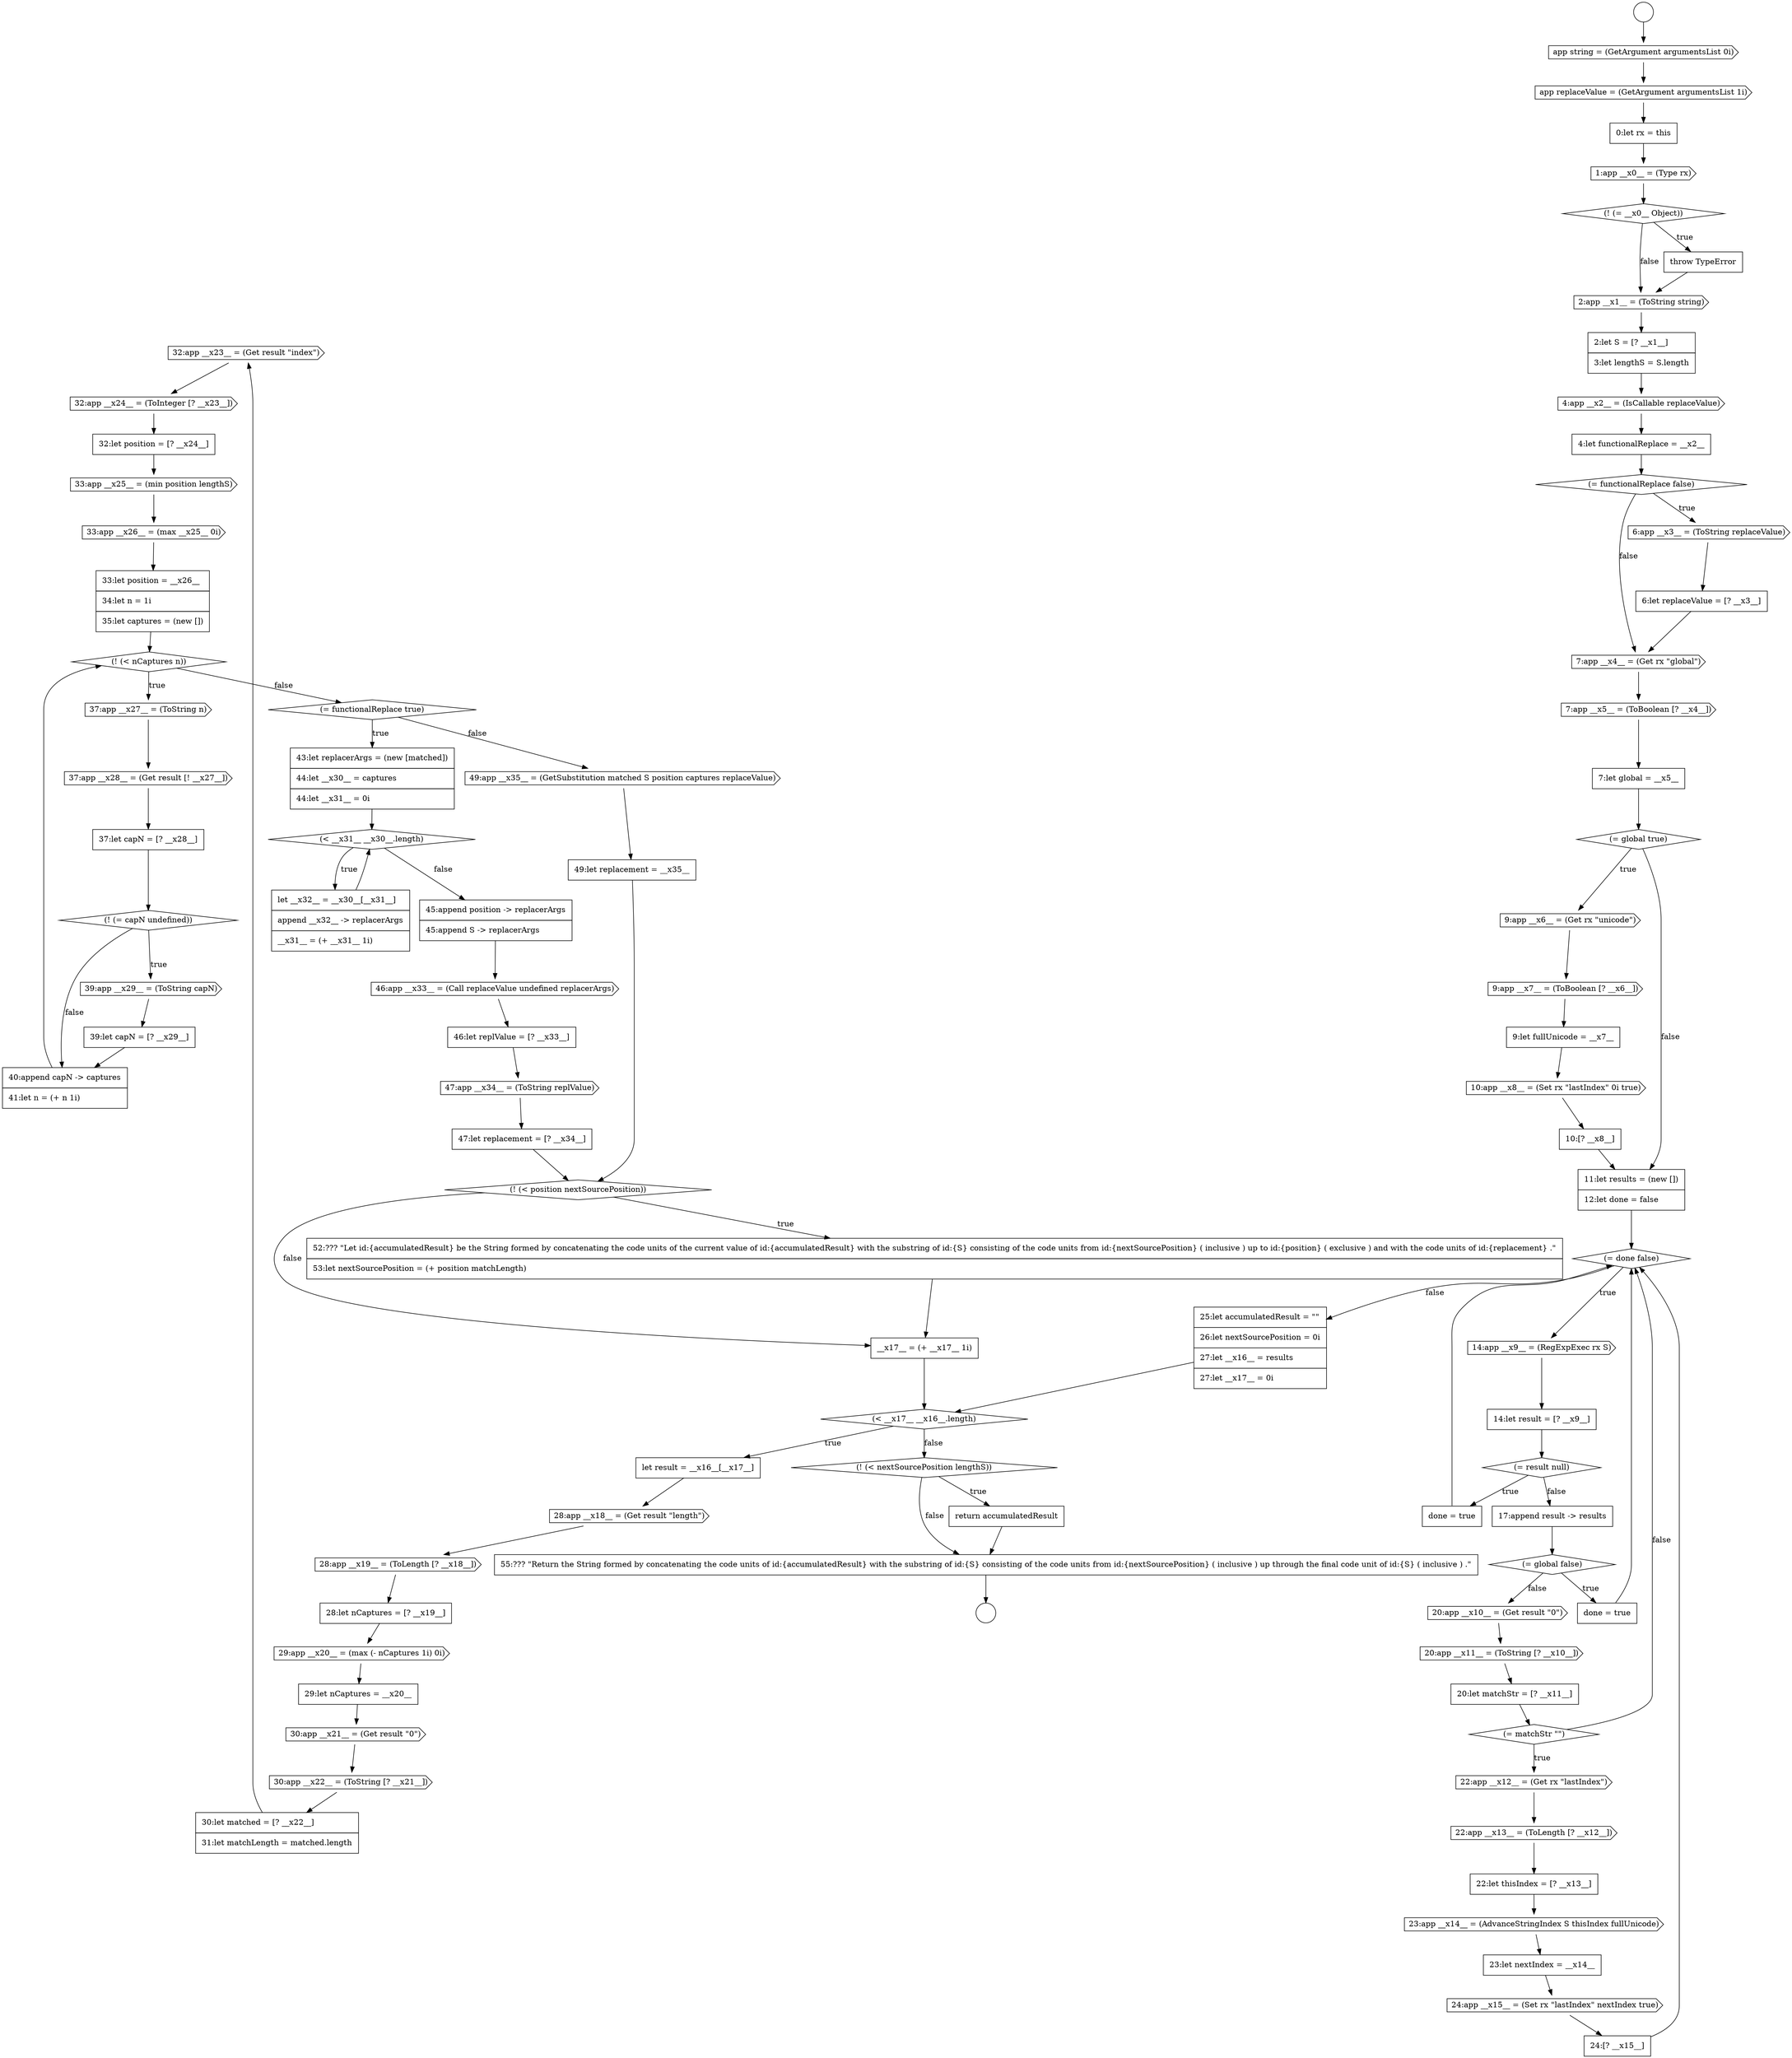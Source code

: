digraph {
  node12966 [shape=cds, label=<<font color="black">32:app __x23__ = (Get result &quot;index&quot;)</font>> color="black" fillcolor="white" style=filled]
  node12970 [shape=cds, label=<<font color="black">33:app __x26__ = (max __x25__ 0i)</font>> color="black" fillcolor="white" style=filled]
  node12990 [shape=none, margin=0, label=<<font color="black">
    <table border="0" cellborder="1" cellspacing="0" cellpadding="10">
      <tr><td align="left">49:let replacement = __x35__</td></tr>
    </table>
  </font>> color="black" fillcolor="white" style=filled]
  node12972 [shape=diamond, label=<<font color="black">(! (&lt; nCaptures n))</font>> color="black" fillcolor="white" style=filled]
  node12965 [shape=none, margin=0, label=<<font color="black">
    <table border="0" cellborder="1" cellspacing="0" cellpadding="10">
      <tr><td align="left">30:let matched = [? __x22__]</td></tr>
      <tr><td align="left">31:let matchLength = matched.length</td></tr>
    </table>
  </font>> color="black" fillcolor="white" style=filled]
  node12928 [shape=none, margin=0, label=<<font color="black">
    <table border="0" cellborder="1" cellspacing="0" cellpadding="10">
      <tr><td align="left">7:let global = __x5__</td></tr>
    </table>
  </font>> color="black" fillcolor="white" style=filled]
  node12975 [shape=none, margin=0, label=<<font color="black">
    <table border="0" cellborder="1" cellspacing="0" cellpadding="10">
      <tr><td align="left">37:let capN = [? __x28__]</td></tr>
    </table>
  </font>> color="black" fillcolor="white" style=filled]
  node12934 [shape=none, margin=0, label=<<font color="black">
    <table border="0" cellborder="1" cellspacing="0" cellpadding="10">
      <tr><td align="left">10:[? __x8__]</td></tr>
    </table>
  </font>> color="black" fillcolor="white" style=filled]
  node12949 [shape=cds, label=<<font color="black">22:app __x13__ = (ToLength [? __x12__])</font>> color="black" fillcolor="white" style=filled]
  node12911 [shape=circle label=" " color="black" fillcolor="white" style=filled]
  node12971 [shape=none, margin=0, label=<<font color="black">
    <table border="0" cellborder="1" cellspacing="0" cellpadding="10">
      <tr><td align="left">33:let position = __x26__</td></tr>
      <tr><td align="left">34:let n = 1i</td></tr>
      <tr><td align="left">35:let captures = (new [])</td></tr>
    </table>
  </font>> color="black" fillcolor="white" style=filled]
  node12939 [shape=diamond, label=<<font color="black">(= result null)</font>> color="black" fillcolor="white" style=filled]
  node12921 [shape=cds, label=<<font color="black">4:app __x2__ = (IsCallable replaceValue)</font>> color="black" fillcolor="white" style=filled]
  node12929 [shape=diamond, label=<<font color="black">(= global true)</font>> color="black" fillcolor="white" style=filled]
  node12916 [shape=cds, label=<<font color="black">1:app __x0__ = (Type rx)</font>> color="black" fillcolor="white" style=filled]
  node12992 [shape=none, margin=0, label=<<font color="black">
    <table border="0" cellborder="1" cellspacing="0" cellpadding="10">
      <tr><td align="left">52:??? &quot;Let id:{accumulatedResult} be the String formed by concatenating the code units of the current value of id:{accumulatedResult} with the substring of id:{S} consisting of the code units from id:{nextSourcePosition} ( inclusive ) up to id:{position} ( exclusive ) and with the code units of id:{replacement} .&quot;</td></tr>
      <tr><td align="left">53:let nextSourcePosition = (+ position matchLength)</td></tr>
    </table>
  </font>> color="black" fillcolor="white" style=filled]
  node12960 [shape=none, margin=0, label=<<font color="black">
    <table border="0" cellborder="1" cellspacing="0" cellpadding="10">
      <tr><td align="left">28:let nCaptures = [? __x19__]</td></tr>
    </table>
  </font>> color="black" fillcolor="white" style=filled]
  node12943 [shape=none, margin=0, label=<<font color="black">
    <table border="0" cellborder="1" cellspacing="0" cellpadding="10">
      <tr><td align="left">done = true</td></tr>
    </table>
  </font>> color="black" fillcolor="white" style=filled]
  node12956 [shape=diamond, label=<<font color="black">(&lt; __x17__ __x16__.length)</font>> color="black" fillcolor="white" style=filled]
  node12993 [shape=none, margin=0, label=<<font color="black">
    <table border="0" cellborder="1" cellspacing="0" cellpadding="10">
      <tr><td align="left">__x17__ = (+ __x17__ 1i)</td></tr>
    </table>
  </font>> color="black" fillcolor="white" style=filled]
  node12920 [shape=none, margin=0, label=<<font color="black">
    <table border="0" cellborder="1" cellspacing="0" cellpadding="10">
      <tr><td align="left">2:let S = [? __x1__]</td></tr>
      <tr><td align="left">3:let lengthS = S.length</td></tr>
    </table>
  </font>> color="black" fillcolor="white" style=filled]
  node12961 [shape=cds, label=<<font color="black">29:app __x20__ = (max (- nCaptures 1i) 0i)</font>> color="black" fillcolor="white" style=filled]
  node12988 [shape=none, margin=0, label=<<font color="black">
    <table border="0" cellborder="1" cellspacing="0" cellpadding="10">
      <tr><td align="left">47:let replacement = [? __x34__]</td></tr>
    </table>
  </font>> color="black" fillcolor="white" style=filled]
  node12924 [shape=cds, label=<<font color="black">6:app __x3__ = (ToString replaceValue)</font>> color="black" fillcolor="white" style=filled]
  node12981 [shape=none, margin=0, label=<<font color="black">
    <table border="0" cellborder="1" cellspacing="0" cellpadding="10">
      <tr><td align="left">43:let replacerArgs = (new [matched])</td></tr>
      <tr><td align="left">44:let __x30__ = captures</td></tr>
      <tr><td align="left">44:let __x31__ = 0i</td></tr>
    </table>
  </font>> color="black" fillcolor="white" style=filled]
  node12935 [shape=none, margin=0, label=<<font color="black">
    <table border="0" cellborder="1" cellspacing="0" cellpadding="10">
      <tr><td align="left">11:let results = (new [])</td></tr>
      <tr><td align="left">12:let done = false</td></tr>
    </table>
  </font>> color="black" fillcolor="white" style=filled]
  node12927 [shape=cds, label=<<font color="black">7:app __x5__ = (ToBoolean [? __x4__])</font>> color="black" fillcolor="white" style=filled]
  node12985 [shape=cds, label=<<font color="black">46:app __x33__ = (Call replaceValue undefined replacerArgs)</font>> color="black" fillcolor="white" style=filled]
  node12930 [shape=cds, label=<<font color="black">9:app __x6__ = (Get rx &quot;unicode&quot;)</font>> color="black" fillcolor="white" style=filled]
  node12991 [shape=diamond, label=<<font color="black">(! (&lt; position nextSourcePosition))</font>> color="black" fillcolor="white" style=filled]
  node12959 [shape=cds, label=<<font color="black">28:app __x19__ = (ToLength [? __x18__])</font>> color="black" fillcolor="white" style=filled]
  node12987 [shape=cds, label=<<font color="black">47:app __x34__ = (ToString replValue)</font>> color="black" fillcolor="white" style=filled]
  node12950 [shape=none, margin=0, label=<<font color="black">
    <table border="0" cellborder="1" cellspacing="0" cellpadding="10">
      <tr><td align="left">22:let thisIndex = [? __x13__]</td></tr>
    </table>
  </font>> color="black" fillcolor="white" style=filled]
  node12945 [shape=cds, label=<<font color="black">20:app __x11__ = (ToString [? __x10__])</font>> color="black" fillcolor="white" style=filled]
  node12974 [shape=cds, label=<<font color="black">37:app __x28__ = (Get result [! __x27__])</font>> color="black" fillcolor="white" style=filled]
  node12967 [shape=cds, label=<<font color="black">32:app __x24__ = (ToInteger [? __x23__])</font>> color="black" fillcolor="white" style=filled]
  node12917 [shape=diamond, label=<<font color="black">(! (= __x0__ Object))</font>> color="black" fillcolor="white" style=filled]
  node12942 [shape=diamond, label=<<font color="black">(= global false)</font>> color="black" fillcolor="white" style=filled]
  node12977 [shape=cds, label=<<font color="black">39:app __x29__ = (ToString capN)</font>> color="black" fillcolor="white" style=filled]
  node12955 [shape=none, margin=0, label=<<font color="black">
    <table border="0" cellborder="1" cellspacing="0" cellpadding="10">
      <tr><td align="left">25:let accumulatedResult = &quot;&quot;</td></tr>
      <tr><td align="left">26:let nextSourcePosition = 0i</td></tr>
      <tr><td align="left">27:let __x16__ = results</td></tr>
      <tr><td align="left">27:let __x17__ = 0i</td></tr>
    </table>
  </font>> color="black" fillcolor="white" style=filled]
  node12994 [shape=diamond, label=<<font color="black">(! (&lt; nextSourcePosition lengthS))</font>> color="black" fillcolor="white" style=filled]
  node12946 [shape=none, margin=0, label=<<font color="black">
    <table border="0" cellborder="1" cellspacing="0" cellpadding="10">
      <tr><td align="left">20:let matchStr = [? __x11__]</td></tr>
    </table>
  </font>> color="black" fillcolor="white" style=filled]
  node12962 [shape=none, margin=0, label=<<font color="black">
    <table border="0" cellborder="1" cellspacing="0" cellpadding="10">
      <tr><td align="left">29:let nCaptures = __x20__</td></tr>
    </table>
  </font>> color="black" fillcolor="white" style=filled]
  node12931 [shape=cds, label=<<font color="black">9:app __x7__ = (ToBoolean [? __x6__])</font>> color="black" fillcolor="white" style=filled]
  node12923 [shape=diamond, label=<<font color="black">(= functionalReplace false)</font>> color="black" fillcolor="white" style=filled]
  node12938 [shape=none, margin=0, label=<<font color="black">
    <table border="0" cellborder="1" cellspacing="0" cellpadding="10">
      <tr><td align="left">14:let result = [? __x9__]</td></tr>
    </table>
  </font>> color="black" fillcolor="white" style=filled]
  node12913 [shape=cds, label=<<font color="black">app string = (GetArgument argumentsList 0i)</font>> color="black" fillcolor="white" style=filled]
  node12953 [shape=cds, label=<<font color="black">24:app __x15__ = (Set rx &quot;lastIndex&quot; nextIndex true)</font>> color="black" fillcolor="white" style=filled]
  node12982 [shape=diamond, label=<<font color="black">(&lt; __x31__ __x30__.length)</font>> color="black" fillcolor="white" style=filled]
  node12951 [shape=cds, label=<<font color="black">23:app __x14__ = (AdvanceStringIndex S thisIndex fullUnicode)</font>> color="black" fillcolor="white" style=filled]
  node12914 [shape=cds, label=<<font color="black">app replaceValue = (GetArgument argumentsList 1i)</font>> color="black" fillcolor="white" style=filled]
  node12986 [shape=none, margin=0, label=<<font color="black">
    <table border="0" cellborder="1" cellspacing="0" cellpadding="10">
      <tr><td align="left">46:let replValue = [? __x33__]</td></tr>
    </table>
  </font>> color="black" fillcolor="white" style=filled]
  node12958 [shape=cds, label=<<font color="black">28:app __x18__ = (Get result &quot;length&quot;)</font>> color="black" fillcolor="white" style=filled]
  node12964 [shape=cds, label=<<font color="black">30:app __x22__ = (ToString [? __x21__])</font>> color="black" fillcolor="white" style=filled]
  node12969 [shape=cds, label=<<font color="black">33:app __x25__ = (min position lengthS)</font>> color="black" fillcolor="white" style=filled]
  node12936 [shape=diamond, label=<<font color="black">(= done false)</font>> color="black" fillcolor="white" style=filled]
  node12979 [shape=none, margin=0, label=<<font color="black">
    <table border="0" cellborder="1" cellspacing="0" cellpadding="10">
      <tr><td align="left">40:append capN -&gt; captures</td></tr>
      <tr><td align="left">41:let n = (+ n 1i)</td></tr>
    </table>
  </font>> color="black" fillcolor="white" style=filled]
  node12926 [shape=cds, label=<<font color="black">7:app __x4__ = (Get rx &quot;global&quot;)</font>> color="black" fillcolor="white" style=filled]
  node12973 [shape=cds, label=<<font color="black">37:app __x27__ = (ToString n)</font>> color="black" fillcolor="white" style=filled]
  node12922 [shape=none, margin=0, label=<<font color="black">
    <table border="0" cellborder="1" cellspacing="0" cellpadding="10">
      <tr><td align="left">4:let functionalReplace = __x2__</td></tr>
    </table>
  </font>> color="black" fillcolor="white" style=filled]
  node12941 [shape=none, margin=0, label=<<font color="black">
    <table border="0" cellborder="1" cellspacing="0" cellpadding="10">
      <tr><td align="left">17:append result -&gt; results</td></tr>
    </table>
  </font>> color="black" fillcolor="white" style=filled]
  node12978 [shape=none, margin=0, label=<<font color="black">
    <table border="0" cellborder="1" cellspacing="0" cellpadding="10">
      <tr><td align="left">39:let capN = [? __x29__]</td></tr>
    </table>
  </font>> color="black" fillcolor="white" style=filled]
  node12918 [shape=none, margin=0, label=<<font color="black">
    <table border="0" cellborder="1" cellspacing="0" cellpadding="10">
      <tr><td align="left">throw TypeError</td></tr>
    </table>
  </font>> color="black" fillcolor="white" style=filled]
  node12947 [shape=diamond, label=<<font color="black">(= matchStr &quot;&quot;)</font>> color="black" fillcolor="white" style=filled]
  node12963 [shape=cds, label=<<font color="black">30:app __x21__ = (Get result &quot;0&quot;)</font>> color="black" fillcolor="white" style=filled]
  node12954 [shape=none, margin=0, label=<<font color="black">
    <table border="0" cellborder="1" cellspacing="0" cellpadding="10">
      <tr><td align="left">24:[? __x15__]</td></tr>
    </table>
  </font>> color="black" fillcolor="white" style=filled]
  node12968 [shape=none, margin=0, label=<<font color="black">
    <table border="0" cellborder="1" cellspacing="0" cellpadding="10">
      <tr><td align="left">32:let position = [? __x24__]</td></tr>
    </table>
  </font>> color="black" fillcolor="white" style=filled]
  node12937 [shape=cds, label=<<font color="black">14:app __x9__ = (RegExpExec rx S)</font>> color="black" fillcolor="white" style=filled]
  node12932 [shape=none, margin=0, label=<<font color="black">
    <table border="0" cellborder="1" cellspacing="0" cellpadding="10">
      <tr><td align="left">9:let fullUnicode = __x7__</td></tr>
    </table>
  </font>> color="black" fillcolor="white" style=filled]
  node12995 [shape=none, margin=0, label=<<font color="black">
    <table border="0" cellborder="1" cellspacing="0" cellpadding="10">
      <tr><td align="left">return accumulatedResult</td></tr>
    </table>
  </font>> color="black" fillcolor="white" style=filled]
  node12983 [shape=none, margin=0, label=<<font color="black">
    <table border="0" cellborder="1" cellspacing="0" cellpadding="10">
      <tr><td align="left">let __x32__ = __x30__[__x31__]</td></tr>
      <tr><td align="left">append __x32__ -&gt; replacerArgs</td></tr>
      <tr><td align="left">__x31__ = (+ __x31__ 1i)</td></tr>
    </table>
  </font>> color="black" fillcolor="white" style=filled]
  node12980 [shape=diamond, label=<<font color="black">(= functionalReplace true)</font>> color="black" fillcolor="white" style=filled]
  node12952 [shape=none, margin=0, label=<<font color="black">
    <table border="0" cellborder="1" cellspacing="0" cellpadding="10">
      <tr><td align="left">23:let nextIndex = __x14__</td></tr>
    </table>
  </font>> color="black" fillcolor="white" style=filled]
  node12925 [shape=none, margin=0, label=<<font color="black">
    <table border="0" cellborder="1" cellspacing="0" cellpadding="10">
      <tr><td align="left">6:let replaceValue = [? __x3__]</td></tr>
    </table>
  </font>> color="black" fillcolor="white" style=filled]
  node12933 [shape=cds, label=<<font color="black">10:app __x8__ = (Set rx &quot;lastIndex&quot; 0i true)</font>> color="black" fillcolor="white" style=filled]
  node12912 [shape=circle label=" " color="black" fillcolor="white" style=filled]
  node12957 [shape=none, margin=0, label=<<font color="black">
    <table border="0" cellborder="1" cellspacing="0" cellpadding="10">
      <tr><td align="left">let result = __x16__[__x17__]</td></tr>
    </table>
  </font>> color="black" fillcolor="white" style=filled]
  node12915 [shape=none, margin=0, label=<<font color="black">
    <table border="0" cellborder="1" cellspacing="0" cellpadding="10">
      <tr><td align="left">0:let rx = this</td></tr>
    </table>
  </font>> color="black" fillcolor="white" style=filled]
  node12976 [shape=diamond, label=<<font color="black">(! (= capN undefined))</font>> color="black" fillcolor="white" style=filled]
  node12940 [shape=none, margin=0, label=<<font color="black">
    <table border="0" cellborder="1" cellspacing="0" cellpadding="10">
      <tr><td align="left">done = true</td></tr>
    </table>
  </font>> color="black" fillcolor="white" style=filled]
  node12989 [shape=cds, label=<<font color="black">49:app __x35__ = (GetSubstitution matched S position captures replaceValue)</font>> color="black" fillcolor="white" style=filled]
  node12919 [shape=cds, label=<<font color="black">2:app __x1__ = (ToString string)</font>> color="black" fillcolor="white" style=filled]
  node12944 [shape=cds, label=<<font color="black">20:app __x10__ = (Get result &quot;0&quot;)</font>> color="black" fillcolor="white" style=filled]
  node12996 [shape=none, margin=0, label=<<font color="black">
    <table border="0" cellborder="1" cellspacing="0" cellpadding="10">
      <tr><td align="left">55:??? &quot;Return the String formed by concatenating the code units of id:{accumulatedResult} with the substring of id:{S} consisting of the code units from id:{nextSourcePosition} ( inclusive ) up through the final code unit of id:{S} ( inclusive ) .&quot;</td></tr>
    </table>
  </font>> color="black" fillcolor="white" style=filled]
  node12984 [shape=none, margin=0, label=<<font color="black">
    <table border="0" cellborder="1" cellspacing="0" cellpadding="10">
      <tr><td align="left">45:append position -&gt; replacerArgs</td></tr>
      <tr><td align="left">45:append S -&gt; replacerArgs</td></tr>
    </table>
  </font>> color="black" fillcolor="white" style=filled]
  node12948 [shape=cds, label=<<font color="black">22:app __x12__ = (Get rx &quot;lastIndex&quot;)</font>> color="black" fillcolor="white" style=filled]
  node12952 -> node12953 [ color="black"]
  node12928 -> node12929 [ color="black"]
  node12969 -> node12970 [ color="black"]
  node12970 -> node12971 [ color="black"]
  node12996 -> node12912 [ color="black"]
  node12971 -> node12972 [ color="black"]
  node12919 -> node12920 [ color="black"]
  node12921 -> node12922 [ color="black"]
  node12975 -> node12976 [ color="black"]
  node12986 -> node12987 [ color="black"]
  node12945 -> node12946 [ color="black"]
  node12937 -> node12938 [ color="black"]
  node12981 -> node12982 [ color="black"]
  node12983 -> node12982 [ color="black"]
  node12920 -> node12921 [ color="black"]
  node12990 -> node12991 [ color="black"]
  node12914 -> node12915 [ color="black"]
  node12911 -> node12913 [ color="black"]
  node12962 -> node12963 [ color="black"]
  node12991 -> node12992 [label=<<font color="black">true</font>> color="black"]
  node12991 -> node12993 [label=<<font color="black">false</font>> color="black"]
  node12950 -> node12951 [ color="black"]
  node12982 -> node12983 [label=<<font color="black">true</font>> color="black"]
  node12982 -> node12984 [label=<<font color="black">false</font>> color="black"]
  node12929 -> node12930 [label=<<font color="black">true</font>> color="black"]
  node12929 -> node12935 [label=<<font color="black">false</font>> color="black"]
  node12933 -> node12934 [ color="black"]
  node12987 -> node12988 [ color="black"]
  node12957 -> node12958 [ color="black"]
  node12992 -> node12993 [ color="black"]
  node12995 -> node12996 [ color="black"]
  node12926 -> node12927 [ color="black"]
  node12993 -> node12956 [ color="black"]
  node12932 -> node12933 [ color="black"]
  node12964 -> node12965 [ color="black"]
  node12974 -> node12975 [ color="black"]
  node12977 -> node12978 [ color="black"]
  node12947 -> node12948 [label=<<font color="black">true</font>> color="black"]
  node12947 -> node12936 [label=<<font color="black">false</font>> color="black"]
  node12924 -> node12925 [ color="black"]
  node12979 -> node12972 [ color="black"]
  node12931 -> node12932 [ color="black"]
  node12946 -> node12947 [ color="black"]
  node12943 -> node12936 [ color="black"]
  node12985 -> node12986 [ color="black"]
  node12965 -> node12966 [ color="black"]
  node12980 -> node12981 [label=<<font color="black">true</font>> color="black"]
  node12980 -> node12989 [label=<<font color="black">false</font>> color="black"]
  node12953 -> node12954 [ color="black"]
  node12936 -> node12937 [label=<<font color="black">true</font>> color="black"]
  node12936 -> node12955 [label=<<font color="black">false</font>> color="black"]
  node12940 -> node12936 [ color="black"]
  node12930 -> node12931 [ color="black"]
  node12968 -> node12969 [ color="black"]
  node12978 -> node12979 [ color="black"]
  node12913 -> node12914 [ color="black"]
  node12966 -> node12967 [ color="black"]
  node12938 -> node12939 [ color="black"]
  node12973 -> node12974 [ color="black"]
  node12915 -> node12916 [ color="black"]
  node12949 -> node12950 [ color="black"]
  node12942 -> node12943 [label=<<font color="black">true</font>> color="black"]
  node12942 -> node12944 [label=<<font color="black">false</font>> color="black"]
  node12918 -> node12919 [ color="black"]
  node12925 -> node12926 [ color="black"]
  node12951 -> node12952 [ color="black"]
  node12916 -> node12917 [ color="black"]
  node12961 -> node12962 [ color="black"]
  node12941 -> node12942 [ color="black"]
  node12956 -> node12957 [label=<<font color="black">true</font>> color="black"]
  node12956 -> node12994 [label=<<font color="black">false</font>> color="black"]
  node12988 -> node12991 [ color="black"]
  node12960 -> node12961 [ color="black"]
  node12917 -> node12918 [label=<<font color="black">true</font>> color="black"]
  node12917 -> node12919 [label=<<font color="black">false</font>> color="black"]
  node12955 -> node12956 [ color="black"]
  node12948 -> node12949 [ color="black"]
  node12934 -> node12935 [ color="black"]
  node12922 -> node12923 [ color="black"]
  node12989 -> node12990 [ color="black"]
  node12939 -> node12940 [label=<<font color="black">true</font>> color="black"]
  node12939 -> node12941 [label=<<font color="black">false</font>> color="black"]
  node12963 -> node12964 [ color="black"]
  node12994 -> node12995 [label=<<font color="black">true</font>> color="black"]
  node12994 -> node12996 [label=<<font color="black">false</font>> color="black"]
  node12958 -> node12959 [ color="black"]
  node12959 -> node12960 [ color="black"]
  node12954 -> node12936 [ color="black"]
  node12944 -> node12945 [ color="black"]
  node12967 -> node12968 [ color="black"]
  node12935 -> node12936 [ color="black"]
  node12972 -> node12973 [label=<<font color="black">true</font>> color="black"]
  node12972 -> node12980 [label=<<font color="black">false</font>> color="black"]
  node12923 -> node12924 [label=<<font color="black">true</font>> color="black"]
  node12923 -> node12926 [label=<<font color="black">false</font>> color="black"]
  node12927 -> node12928 [ color="black"]
  node12976 -> node12977 [label=<<font color="black">true</font>> color="black"]
  node12976 -> node12979 [label=<<font color="black">false</font>> color="black"]
  node12984 -> node12985 [ color="black"]
}
